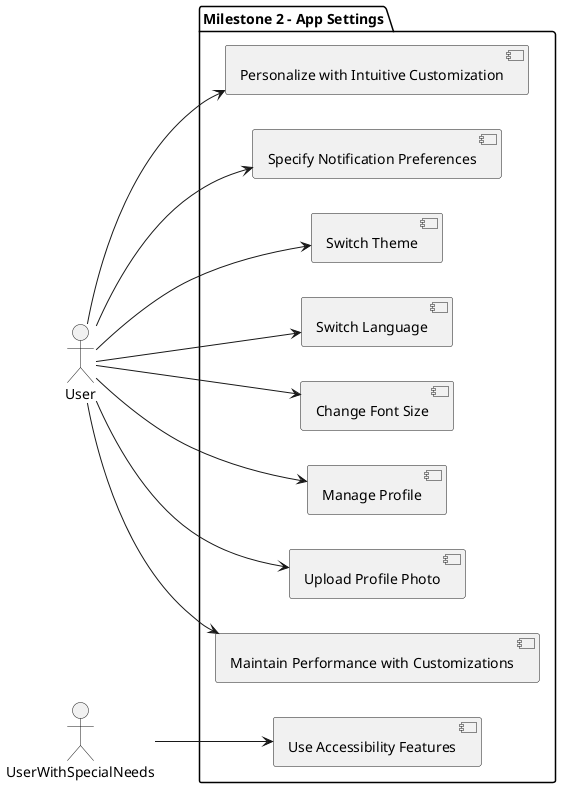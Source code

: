 @startuml
left to right direction

actor User as U
actor UserWithSpecialNeeds as USN

package "Milestone 2 - App Settings" {
    [Specify Notification Preferences] as SNP
    [Switch Theme] as ST
    [Switch Language] as SL
    [Change Font Size] as CFS
    [Manage Profile] as MP
    [Upload Profile Photo] as UPP
    [Use Accessibility Features] as UAF
    [Maintain Performance with Customizations] as MPC
    [Personalize with Intuitive Customization] as PIC
}

U --> SNP
U --> ST
U --> SL
U --> CFS
U --> MP
U --> UPP
U --> MPC
U --> PIC
USN --> UAF

@enduml
